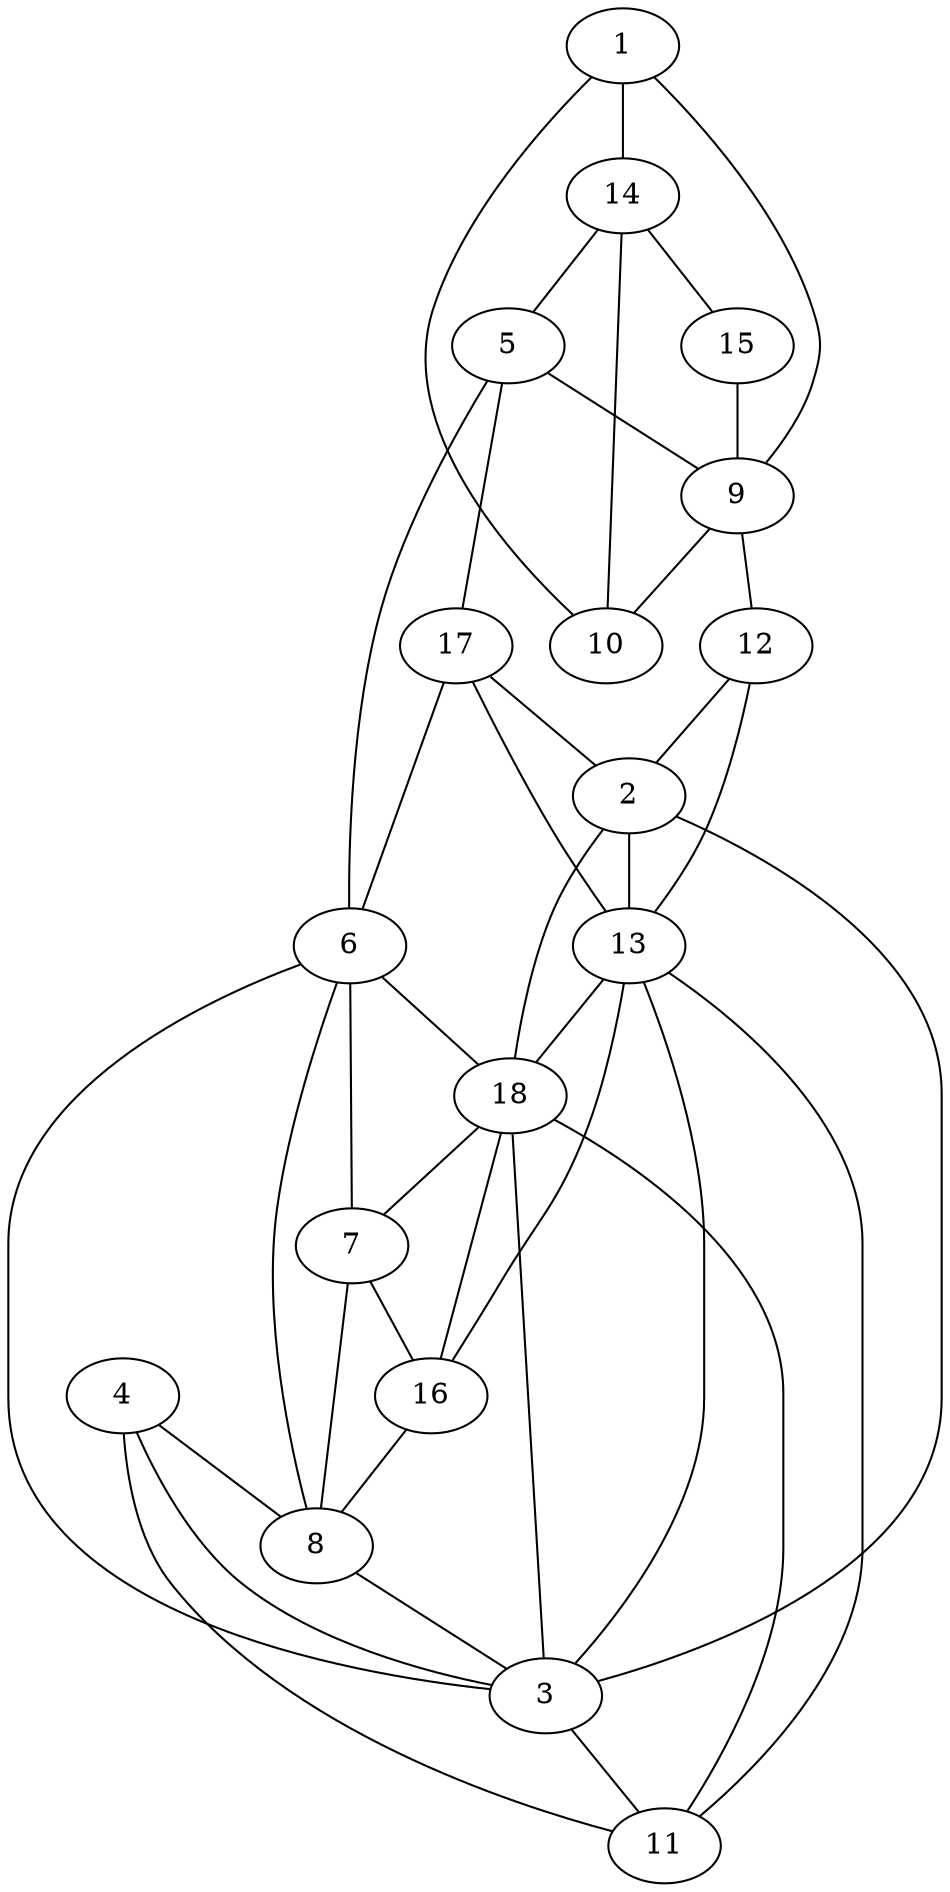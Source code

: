 graph pdb1qoa {
	1	 [aaLength=7,
		sequence=ILDAAEE,
		type=0];
	9	 [aaLength=8,
		sequence=TKHEIEVP,
		type=1];
	1 -- 9	 [distance0="21.98913",
		frequency=1,
		type0=1];
	10	 [aaLength=8,
		sequence=TFKVTLIN,
		type=1];
	1 -- 10	 [distance0="30.25759",
		frequency=1,
		type0=3];
	14	 [aaLength=8,
		sequence=TKHEIEVP,
		type=1];
	1 -- 14	 [distance0="21.98913",
		frequency=1,
		type0=2];
	2	 [aaLength=5,
		sequence=DDQIE,
		type=0];
	13	 [aaLength=3,
		sequence=YVL,
		type=1];
	2 -- 13	 [distance0="13.78416",
		distance1="2.0",
		frequency=2,
		type0=1,
		type1=4];
	18	 [aaLength=3,
		sequence=YVL,
		type=1];
	2 -- 18	 [distance0="13.78416",
		frequency=1,
		type0=2];
	3	 [aaLength=3,
		sequence=TCV,
		type=0];
	3 -- 2	 [distance0="14.71535",
		frequency=1,
		type0=1];
	11	 [aaLength=4,
		sequence=VVIQ,
		type=1];
	3 -- 11	 [distance0="6.0",
		frequency=1,
		type0=4];
	3 -- 13	 [distance0="16.41729",
		frequency=1,
		type0=2];
	3 -- 18	 [distance0="16.41729",
		frequency=1,
		type0=3];
	4	 [aaLength=3,
		sequence=EED,
		type=0];
	4 -- 3	 [distance0="17.22982",
		frequency=1,
		type0=2];
	8	 [aaLength=3,
		sequence=EED,
		type=0];
	4 -- 8	 [distance0="11.93628",
		frequency=1,
		type0=1];
	4 -- 11	 [distance0="22.49162",
		frequency=1,
		type0=3];
	5	 [aaLength=7,
		sequence=ILDAAEE,
		type=0];
	6	 [aaLength=5,
		sequence=DDQIE,
		type=0];
	5 -- 6	 [distance0="42.90093",
		frequency=1,
		type0=2];
	5 -- 9	 [distance0="48.76337",
		frequency=1,
		type0=3];
	17	 [aaLength=6,
		sequence=AGKLVS,
		type=1];
	5 -- 17	 [distance0="17.0",
		frequency=1,
		type0=4];
	7	 [aaLength=3,
		sequence=TCV,
		type=0];
	6 -- 7	 [distance0="10.05621",
		frequency=1,
		type0=1];
	6 -- 3	 [distance0="28.67852",
		frequency=1,
		type0=3];
	6 -- 8	 [distance0="28.49563",
		frequency=1,
		type0=2];
	6 -- 18	 [distance0="2.0",
		frequency=1,
		type0=4];
	7 -- 8	 [distance0="20.1309",
		frequency=1,
		type0=2];
	16	 [aaLength=4,
		sequence=VVIQ,
		type=1];
	7 -- 16	 [distance0="6.0",
		frequency=1,
		type0=4];
	8 -- 3	 [distance0="22.49439",
		frequency=1,
		type0=3];
	9 -- 10	 [distance0="12.0",
		frequency=1,
		type0=2];
	12	 [aaLength=6,
		sequence=AGKLVS,
		type=1];
	9 -- 12	 [distance0="28.0",
		frequency=1,
		type0=4];
	11 -- 13	 [distance0="12.0",
		frequency=1,
		type0=2];
	12 -- 2	 [distance0="21.56393",
		distance1="12.0",
		frequency=2,
		type0=2,
		type1=4];
	12 -- 13	 [distance0="25.0",
		frequency=1,
		type0=3];
	13 -- 18	 [distance0="0.0",
		frequency=1,
		type0=1];
	14 -- 5	 [distance0="4.0",
		frequency=1,
		type0=4];
	14 -- 10	 [distance0="12.0",
		frequency=1,
		type0=2];
	15	 [aaLength=8,
		sequence=TFKVTLIN,
		type=1];
	14 -- 15	 [distance0="12.0",
		frequency=1,
		type0=3];
	15 -- 9	 [distance0="12.0",
		frequency=1,
		type0=2];
	16 -- 8	 [distance0="3.0",
		frequency=1,
		type0=4];
	16 -- 13	 [distance0="12.0",
		frequency=1,
		type0=2];
	16 -- 18	 [distance0="12.0",
		frequency=1,
		type0=3];
	17 -- 2	 [distance0="21.56393",
		frequency=1,
		type0=2];
	17 -- 6	 [distance0="12.0",
		frequency=1,
		type0=4];
	17 -- 13	 [distance0="25.0",
		frequency=1,
		type0=3];
	18 -- 7	 [distance0="0.0",
		frequency=1,
		type0=5];
	18 -- 11	 [distance0="12.0",
		frequency=1,
		type0=2];
}
